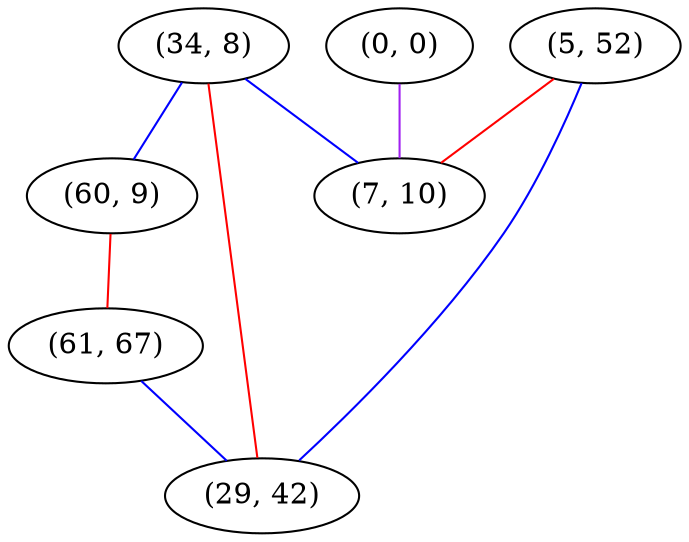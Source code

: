 graph "" {
"(0, 0)";
"(34, 8)";
"(60, 9)";
"(5, 52)";
"(7, 10)";
"(61, 67)";
"(29, 42)";
"(0, 0)" -- "(7, 10)"  [color=purple, key=0, weight=4];
"(34, 8)" -- "(60, 9)"  [color=blue, key=0, weight=3];
"(34, 8)" -- "(29, 42)"  [color=red, key=0, weight=1];
"(34, 8)" -- "(7, 10)"  [color=blue, key=0, weight=3];
"(60, 9)" -- "(61, 67)"  [color=red, key=0, weight=1];
"(5, 52)" -- "(29, 42)"  [color=blue, key=0, weight=3];
"(5, 52)" -- "(7, 10)"  [color=red, key=0, weight=1];
"(61, 67)" -- "(29, 42)"  [color=blue, key=0, weight=3];
}
